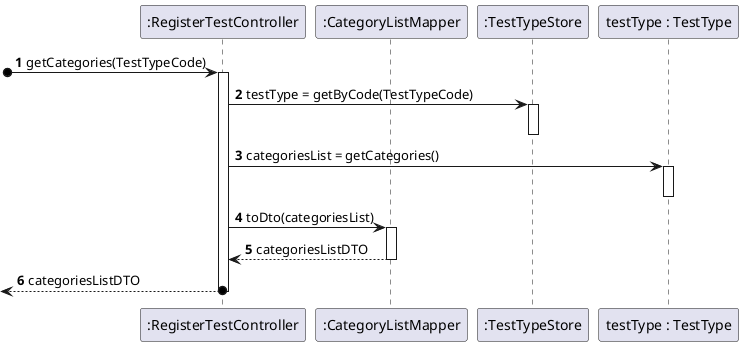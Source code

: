 @startuml
'https://plantuml.com/sequence-diagram
participant ":RegisterTestController" as ctrl
participant ":CategoryListMapper" as catMapper
participant ":TestTypeStore" as ttStore
participant "testType : TestType" as tt

autonumber
[o-> ctrl: getCategories(TestTypeCode)
activate ctrl
ctrl -> ttStore:testType = getByCode(TestTypeCode)
activate ttStore
deactivate ttStore
ctrl -> tt: categoriesList = getCategories()
activate tt
deactivate tt
ctrl -> catMapper: toDto(categoriesList)
activate catMapper
return categoriesListDTO
return categoriesListDTO
deactivate catMapper

deactivate ctrl

@enduml